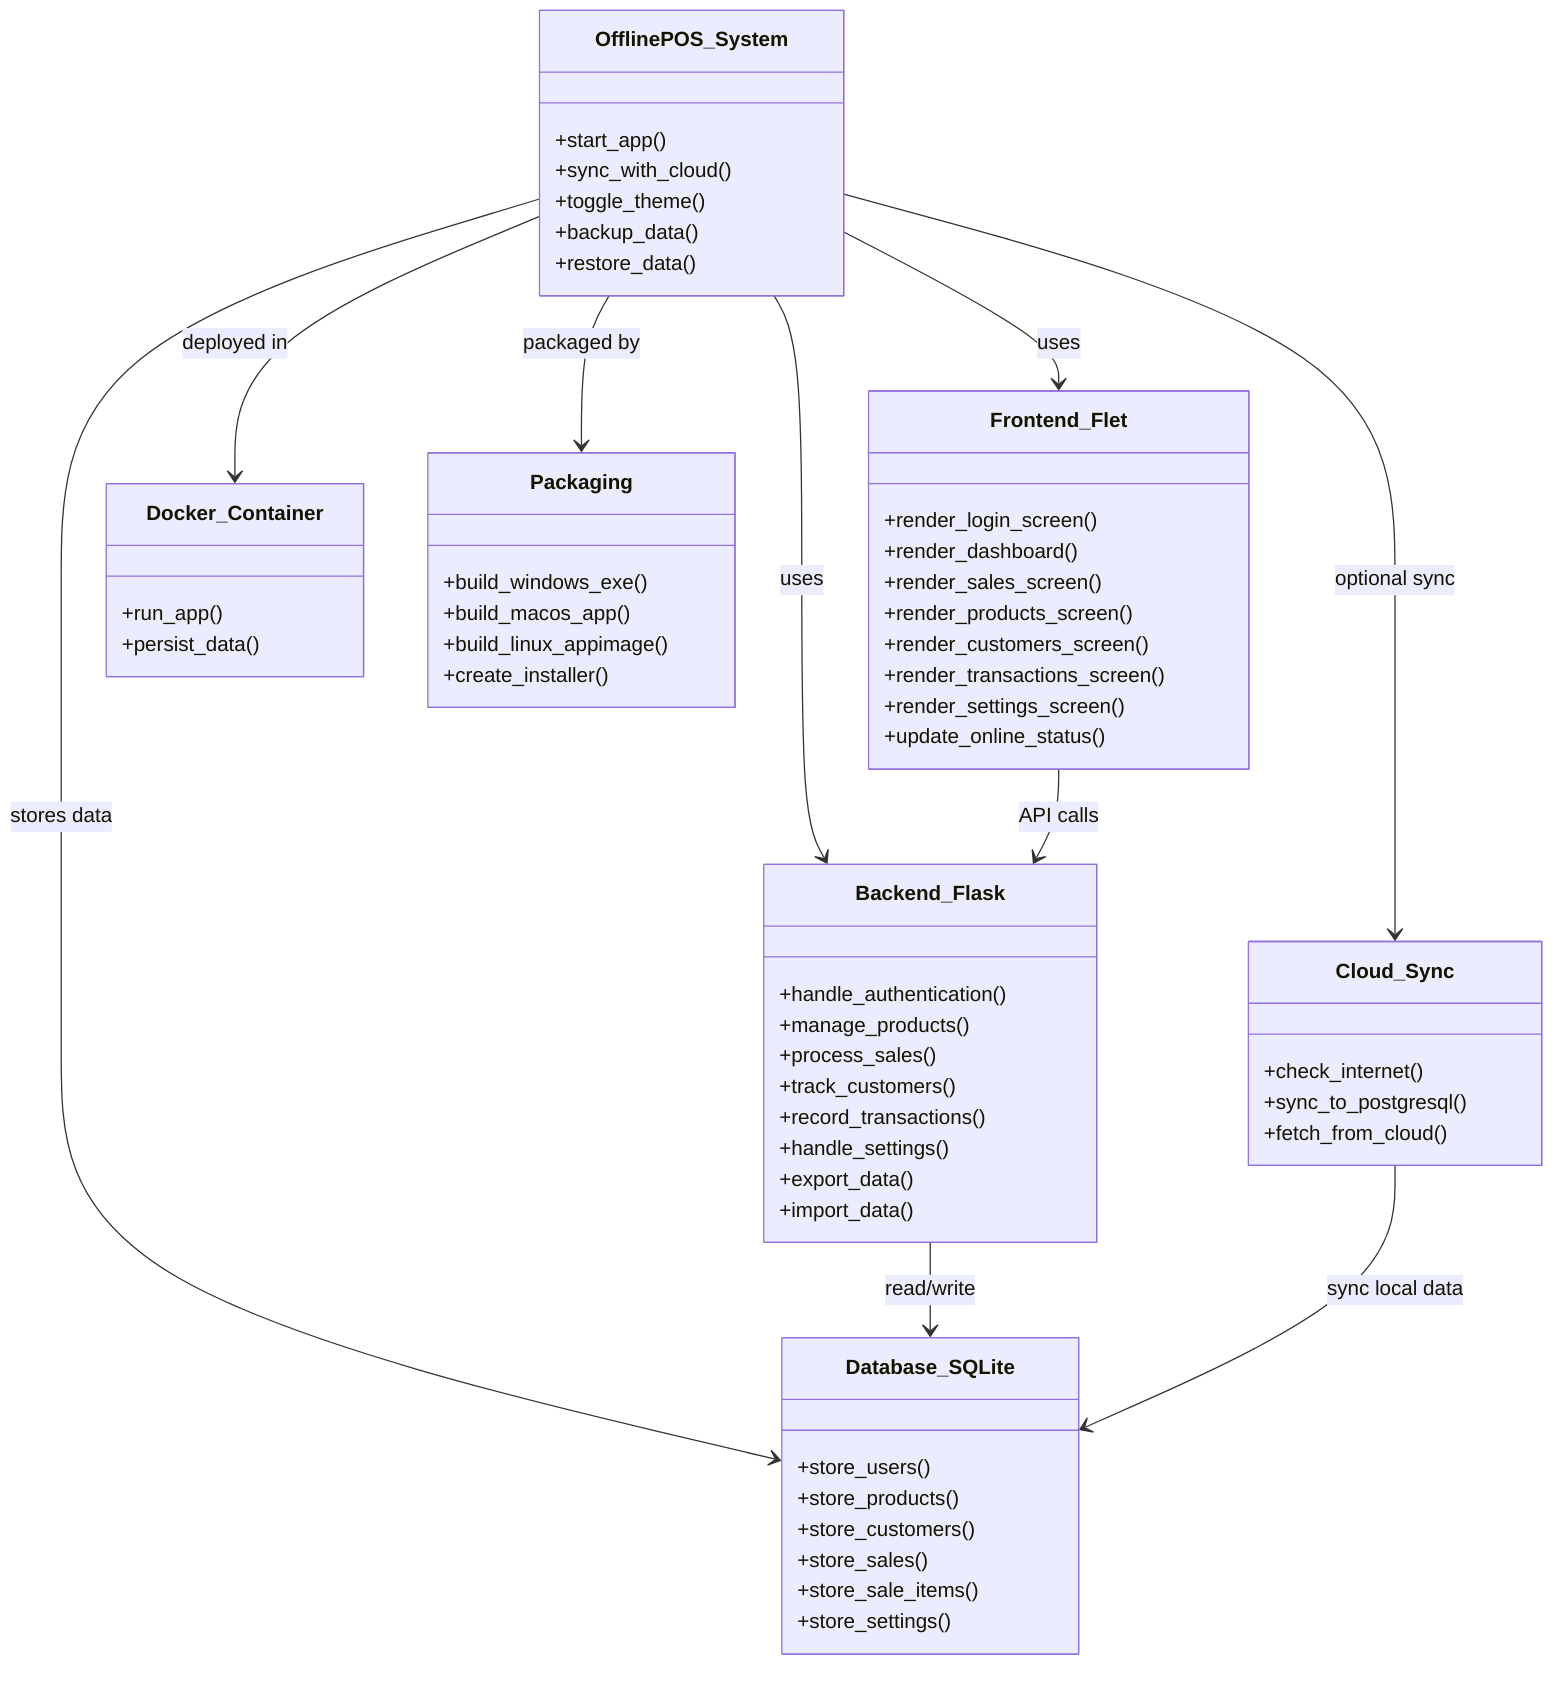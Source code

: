 classDiagram
    class OfflinePOS_System {
        +start_app()
        +sync_with_cloud()
        +toggle_theme()
        +backup_data()
        +restore_data()
    }

    class Frontend_Flet {
        +render_login_screen()
        +render_dashboard()
        +render_sales_screen()
        +render_products_screen()
        +render_customers_screen()
        +render_transactions_screen()
        +render_settings_screen()
        +update_online_status()
    }

    class Backend_Flask {
        +handle_authentication()
        +manage_products()
        +process_sales()
        +track_customers()
        +record_transactions()
        +handle_settings()
        +export_data()
        +import_data()
    }

    class Database_SQLite {
        +store_users()
        +store_products()
        +store_customers()
        +store_sales()
        +store_sale_items()
        +store_settings()
    }

    class Cloud_Sync {
        +check_internet()
        +sync_to_postgresql()
        +fetch_from_cloud()
    }

    class Docker_Container {
        +run_app()
        +persist_data()
    }

    class Packaging {
        +build_windows_exe()
        +build_macos_app()
        +build_linux_appimage()
        +create_installer()
    }

    OfflinePOS_System --> Frontend_Flet : uses
    OfflinePOS_System --> Backend_Flask : uses
    OfflinePOS_System --> Database_SQLite : stores data
    OfflinePOS_System --> Cloud_Sync : optional sync
    OfflinePOS_System --> Docker_Container : deployed in
    OfflinePOS_System --> Packaging : packaged by
    Backend_Flask --> Database_SQLite : read/write
    Frontend_Flet --> Backend_Flask : API calls
    Cloud_Sync --> Database_SQLite : sync local data